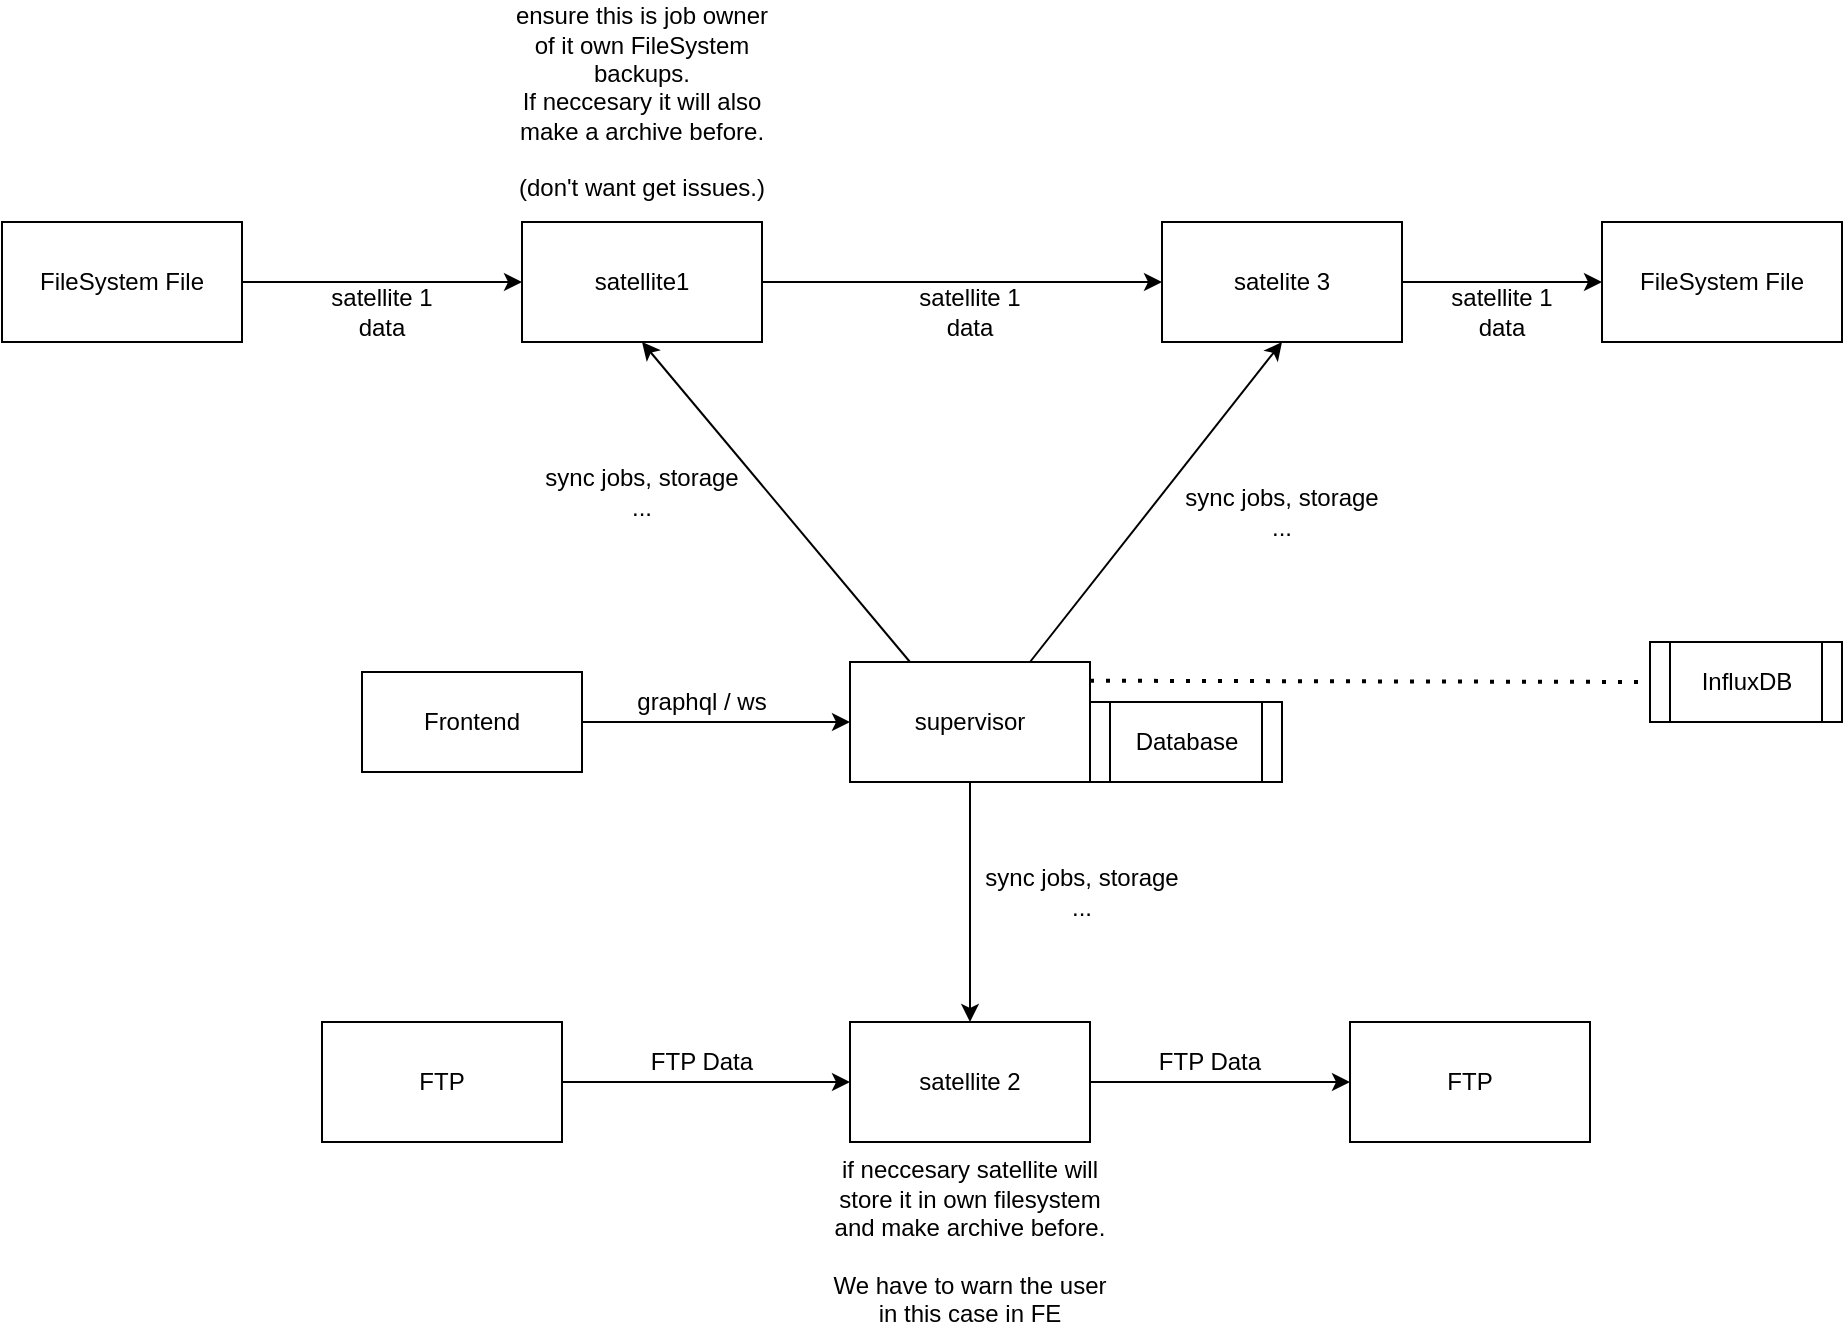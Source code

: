 <mxfile version="21.3.2" type="device">
  <diagram name="Seite-1" id="BkhGbhr2yOpOJ6NcvKdk">
    <mxGraphModel dx="2193" dy="758" grid="1" gridSize="10" guides="1" tooltips="1" connect="1" arrows="1" fold="1" page="1" pageScale="1" pageWidth="827" pageHeight="1169" math="0" shadow="0">
      <root>
        <mxCell id="0" />
        <mxCell id="1" parent="0" />
        <mxCell id="kh4E8xSYCKk-04IyTmV2-1" value="supervisor" style="rounded=0;whiteSpace=wrap;html=1;" parent="1" vertex="1">
          <mxGeometry x="354" y="560" width="120" height="60" as="geometry" />
        </mxCell>
        <mxCell id="kh4E8xSYCKk-04IyTmV2-2" value="satellite1" style="rounded=0;whiteSpace=wrap;html=1;" parent="1" vertex="1">
          <mxGeometry x="190" y="340" width="120" height="60" as="geometry" />
        </mxCell>
        <mxCell id="kh4E8xSYCKk-04IyTmV2-4" value="satelite 3" style="rounded=0;whiteSpace=wrap;html=1;" parent="1" vertex="1">
          <mxGeometry x="510" y="340" width="120" height="60" as="geometry" />
        </mxCell>
        <mxCell id="kh4E8xSYCKk-04IyTmV2-5" value="" style="endArrow=classic;html=1;rounded=0;exitX=0.25;exitY=0;exitDx=0;exitDy=0;entryX=0.5;entryY=1;entryDx=0;entryDy=0;" parent="1" source="kh4E8xSYCKk-04IyTmV2-1" target="kh4E8xSYCKk-04IyTmV2-2" edge="1">
          <mxGeometry width="50" height="50" relative="1" as="geometry">
            <mxPoint x="390" y="430" as="sourcePoint" />
            <mxPoint x="340" y="430" as="targetPoint" />
          </mxGeometry>
        </mxCell>
        <mxCell id="kh4E8xSYCKk-04IyTmV2-7" value="" style="endArrow=classic;html=1;rounded=0;exitX=0.75;exitY=0;exitDx=0;exitDy=0;entryX=0.5;entryY=1;entryDx=0;entryDy=0;" parent="1" source="kh4E8xSYCKk-04IyTmV2-1" target="kh4E8xSYCKk-04IyTmV2-4" edge="1">
          <mxGeometry width="50" height="50" relative="1" as="geometry">
            <mxPoint x="390" y="430" as="sourcePoint" />
            <mxPoint x="670" y="460" as="targetPoint" />
          </mxGeometry>
        </mxCell>
        <mxCell id="kh4E8xSYCKk-04IyTmV2-8" value="FileSystem File" style="rounded=0;whiteSpace=wrap;html=1;" parent="1" vertex="1">
          <mxGeometry x="-70" y="340" width="120" height="60" as="geometry" />
        </mxCell>
        <mxCell id="kh4E8xSYCKk-04IyTmV2-9" value="FTP" style="rounded=0;whiteSpace=wrap;html=1;" parent="1" vertex="1">
          <mxGeometry x="604" y="740" width="120" height="60" as="geometry" />
        </mxCell>
        <mxCell id="kh4E8xSYCKk-04IyTmV2-10" value="" style="endArrow=classic;html=1;rounded=0;entryX=0;entryY=0.5;entryDx=0;entryDy=0;" parent="1" source="kh4E8xSYCKk-04IyTmV2-8" target="kh4E8xSYCKk-04IyTmV2-2" edge="1">
          <mxGeometry width="50" height="50" relative="1" as="geometry">
            <mxPoint x="390" y="430" as="sourcePoint" />
            <mxPoint x="440" y="380" as="targetPoint" />
          </mxGeometry>
        </mxCell>
        <mxCell id="kh4E8xSYCKk-04IyTmV2-11" value="" style="endArrow=classic;html=1;rounded=0;exitX=1;exitY=0.5;exitDx=0;exitDy=0;entryX=0;entryY=0.5;entryDx=0;entryDy=0;" parent="1" source="BYLBY6y6WOAGRHGR7Jmt-5" target="kh4E8xSYCKk-04IyTmV2-9" edge="1">
          <mxGeometry width="50" height="50" relative="1" as="geometry">
            <mxPoint x="174" y="540" as="sourcePoint" />
            <mxPoint x="224" y="490" as="targetPoint" />
          </mxGeometry>
        </mxCell>
        <mxCell id="kh4E8xSYCKk-04IyTmV2-13" value="" style="endArrow=classic;html=1;rounded=0;entryX=0;entryY=0.5;entryDx=0;entryDy=0;" parent="1" source="kh4E8xSYCKk-04IyTmV2-2" target="kh4E8xSYCKk-04IyTmV2-4" edge="1">
          <mxGeometry width="50" height="50" relative="1" as="geometry">
            <mxPoint x="390" y="430" as="sourcePoint" />
            <mxPoint x="440" y="380" as="targetPoint" />
          </mxGeometry>
        </mxCell>
        <mxCell id="kh4E8xSYCKk-04IyTmV2-14" value="FTP" style="rounded=0;whiteSpace=wrap;html=1;" parent="1" vertex="1">
          <mxGeometry x="90" y="740" width="120" height="60" as="geometry" />
        </mxCell>
        <mxCell id="kh4E8xSYCKk-04IyTmV2-15" value="" style="endArrow=classic;html=1;rounded=0;entryX=0;entryY=0.5;entryDx=0;entryDy=0;exitX=1;exitY=0.5;exitDx=0;exitDy=0;" parent="1" source="kh4E8xSYCKk-04IyTmV2-14" target="BYLBY6y6WOAGRHGR7Jmt-5" edge="1">
          <mxGeometry width="50" height="50" relative="1" as="geometry">
            <mxPoint x="174" y="540" as="sourcePoint" />
            <mxPoint x="224" y="490" as="targetPoint" />
          </mxGeometry>
        </mxCell>
        <mxCell id="kh4E8xSYCKk-04IyTmV2-17" value="FileSystem File" style="rounded=0;whiteSpace=wrap;html=1;" parent="1" vertex="1">
          <mxGeometry x="730" y="340" width="120" height="60" as="geometry" />
        </mxCell>
        <mxCell id="kh4E8xSYCKk-04IyTmV2-18" value="" style="endArrow=classic;html=1;rounded=0;entryX=0;entryY=0.5;entryDx=0;entryDy=0;exitX=1;exitY=0.5;exitDx=0;exitDy=0;" parent="1" source="kh4E8xSYCKk-04IyTmV2-4" target="kh4E8xSYCKk-04IyTmV2-17" edge="1">
          <mxGeometry width="50" height="50" relative="1" as="geometry">
            <mxPoint x="390" y="430" as="sourcePoint" />
            <mxPoint x="440" y="380" as="targetPoint" />
          </mxGeometry>
        </mxCell>
        <mxCell id="kh4E8xSYCKk-04IyTmV2-20" value="FTP Data" style="text;html=1;strokeColor=none;fillColor=none;align=center;verticalAlign=middle;whiteSpace=wrap;rounded=0;" parent="1" vertex="1">
          <mxGeometry x="250" y="750" width="60" height="20" as="geometry" />
        </mxCell>
        <mxCell id="kh4E8xSYCKk-04IyTmV2-21" value="FTP Data" style="text;html=1;strokeColor=none;fillColor=none;align=center;verticalAlign=middle;whiteSpace=wrap;rounded=0;" parent="1" vertex="1">
          <mxGeometry x="504" y="750" width="60" height="20" as="geometry" />
        </mxCell>
        <mxCell id="kh4E8xSYCKk-04IyTmV2-22" value="satellite&amp;nbsp;1 data" style="text;html=1;strokeColor=none;fillColor=none;align=center;verticalAlign=middle;whiteSpace=wrap;rounded=0;" parent="1" vertex="1">
          <mxGeometry x="90" y="370" width="60" height="30" as="geometry" />
        </mxCell>
        <mxCell id="kh4E8xSYCKk-04IyTmV2-23" value="satellite&amp;nbsp;1 data" style="text;html=1;strokeColor=none;fillColor=none;align=center;verticalAlign=middle;whiteSpace=wrap;rounded=0;" parent="1" vertex="1">
          <mxGeometry x="383.5" y="370" width="60" height="30" as="geometry" />
        </mxCell>
        <mxCell id="kh4E8xSYCKk-04IyTmV2-25" value="sync jobs, storage ..." style="text;html=1;strokeColor=none;fillColor=none;align=center;verticalAlign=middle;whiteSpace=wrap;rounded=0;" parent="1" vertex="1">
          <mxGeometry x="200" y="460" width="100" height="30" as="geometry" />
        </mxCell>
        <mxCell id="BYLBY6y6WOAGRHGR7Jmt-4" value="sync jobs, storage ..." style="text;html=1;strokeColor=none;fillColor=none;align=center;verticalAlign=middle;whiteSpace=wrap;rounded=0;" vertex="1" parent="1">
          <mxGeometry x="520" y="470" width="100" height="30" as="geometry" />
        </mxCell>
        <mxCell id="BYLBY6y6WOAGRHGR7Jmt-5" value="satellite 2" style="rounded=0;whiteSpace=wrap;html=1;" vertex="1" parent="1">
          <mxGeometry x="354" y="740" width="120" height="60" as="geometry" />
        </mxCell>
        <mxCell id="BYLBY6y6WOAGRHGR7Jmt-6" value="" style="endArrow=classic;html=1;rounded=0;entryX=0.5;entryY=0;entryDx=0;entryDy=0;exitX=0.5;exitY=1;exitDx=0;exitDy=0;" edge="1" parent="1" source="kh4E8xSYCKk-04IyTmV2-1" target="BYLBY6y6WOAGRHGR7Jmt-5">
          <mxGeometry width="50" height="50" relative="1" as="geometry">
            <mxPoint x="410" y="600" as="sourcePoint" />
            <mxPoint x="460" y="550" as="targetPoint" />
          </mxGeometry>
        </mxCell>
        <mxCell id="BYLBY6y6WOAGRHGR7Jmt-8" value="sync jobs, storage ..." style="text;html=1;strokeColor=none;fillColor=none;align=center;verticalAlign=middle;whiteSpace=wrap;rounded=0;" vertex="1" parent="1">
          <mxGeometry x="420" y="660" width="100" height="30" as="geometry" />
        </mxCell>
        <mxCell id="BYLBY6y6WOAGRHGR7Jmt-10" value="ensure this is job owner of it own FileSystem backups.&lt;br&gt;If neccesary it will also make a archive before.&lt;br&gt;&lt;br&gt;(don&#39;t want get issues.)" style="text;html=1;strokeColor=none;fillColor=none;align=center;verticalAlign=middle;whiteSpace=wrap;rounded=0;" vertex="1" parent="1">
          <mxGeometry x="180" y="230" width="140" height="100" as="geometry" />
        </mxCell>
        <mxCell id="BYLBY6y6WOAGRHGR7Jmt-13" value="Database" style="shape=process;whiteSpace=wrap;html=1;backgroundOutline=1;" vertex="1" parent="1">
          <mxGeometry x="474" y="580" width="96" height="40" as="geometry" />
        </mxCell>
        <mxCell id="BYLBY6y6WOAGRHGR7Jmt-14" value="Frontend" style="rounded=0;whiteSpace=wrap;html=1;" vertex="1" parent="1">
          <mxGeometry x="110" y="565" width="110" height="50" as="geometry" />
        </mxCell>
        <mxCell id="BYLBY6y6WOAGRHGR7Jmt-17" value="" style="endArrow=classic;html=1;rounded=0;exitX=1;exitY=0.5;exitDx=0;exitDy=0;entryX=0;entryY=0.5;entryDx=0;entryDy=0;" edge="1" parent="1" source="BYLBY6y6WOAGRHGR7Jmt-14" target="kh4E8xSYCKk-04IyTmV2-1">
          <mxGeometry width="50" height="50" relative="1" as="geometry">
            <mxPoint x="394" y="570" as="sourcePoint" />
            <mxPoint x="260" y="410" as="targetPoint" />
          </mxGeometry>
        </mxCell>
        <mxCell id="BYLBY6y6WOAGRHGR7Jmt-18" value="graphql / ws" style="text;html=1;strokeColor=none;fillColor=none;align=center;verticalAlign=middle;whiteSpace=wrap;rounded=0;" vertex="1" parent="1">
          <mxGeometry x="230" y="565" width="100" height="30" as="geometry" />
        </mxCell>
        <mxCell id="BYLBY6y6WOAGRHGR7Jmt-19" value="satellite&amp;nbsp;1 data" style="text;html=1;strokeColor=none;fillColor=none;align=center;verticalAlign=middle;whiteSpace=wrap;rounded=0;" vertex="1" parent="1">
          <mxGeometry x="650" y="370" width="60" height="30" as="geometry" />
        </mxCell>
        <mxCell id="BYLBY6y6WOAGRHGR7Jmt-23" value="if neccesary satellite will store it in own filesystem and make archive before.&lt;br&gt;&lt;br&gt;We have to warn the user in this case in FE" style="text;html=1;strokeColor=none;fillColor=none;align=center;verticalAlign=middle;whiteSpace=wrap;rounded=0;" vertex="1" parent="1">
          <mxGeometry x="344" y="810" width="140" height="80" as="geometry" />
        </mxCell>
        <mxCell id="BYLBY6y6WOAGRHGR7Jmt-25" value="InfluxDB" style="shape=process;whiteSpace=wrap;html=1;backgroundOutline=1;" vertex="1" parent="1">
          <mxGeometry x="754" y="550" width="96" height="40" as="geometry" />
        </mxCell>
        <mxCell id="BYLBY6y6WOAGRHGR7Jmt-26" value="" style="endArrow=none;dashed=1;html=1;dashPattern=1 3;strokeWidth=2;rounded=0;exitX=1;exitY=0.156;exitDx=0;exitDy=0;entryX=0;entryY=0.5;entryDx=0;entryDy=0;exitPerimeter=0;" edge="1" parent="1" source="kh4E8xSYCKk-04IyTmV2-1" target="BYLBY6y6WOAGRHGR7Jmt-25">
          <mxGeometry width="50" height="50" relative="1" as="geometry">
            <mxPoint x="540" y="620" as="sourcePoint" />
            <mxPoint x="590" y="570" as="targetPoint" />
          </mxGeometry>
        </mxCell>
      </root>
    </mxGraphModel>
  </diagram>
</mxfile>
